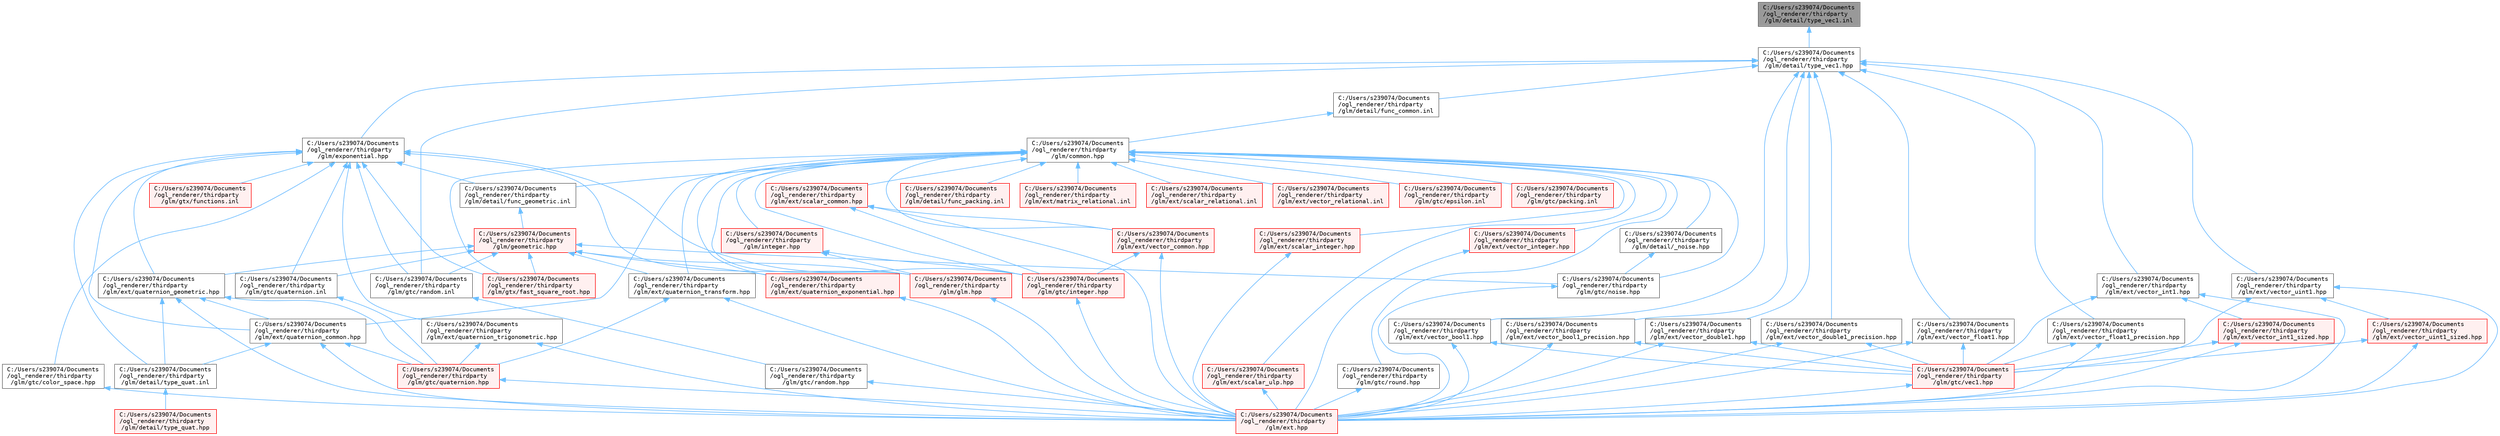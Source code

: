 digraph "C:/Users/s239074/Documents/ogl_renderer/thirdparty/glm/detail/type_vec1.inl"
{
 // LATEX_PDF_SIZE
  bgcolor="transparent";
  edge [fontname=Terminal,fontsize=10,labelfontname=Helvetica,labelfontsize=10];
  node [fontname=Terminal,fontsize=10,shape=box,height=0.2,width=0.4];
  Node1 [label="C:/Users/s239074/Documents\l/ogl_renderer/thirdparty\l/glm/detail/type_vec1.inl",height=0.2,width=0.4,color="gray40", fillcolor="grey60", style="filled", fontcolor="black",tooltip=" "];
  Node1 -> Node2 [dir="back",color="steelblue1",style="solid"];
  Node2 [label="C:/Users/s239074/Documents\l/ogl_renderer/thirdparty\l/glm/detail/type_vec1.hpp",height=0.2,width=0.4,color="grey40", fillcolor="white", style="filled",URL="$type__vec1_8hpp.html",tooltip=" "];
  Node2 -> Node3 [dir="back",color="steelblue1",style="solid"];
  Node3 [label="C:/Users/s239074/Documents\l/ogl_renderer/thirdparty\l/glm/detail/func_common.inl",height=0.2,width=0.4,color="grey40", fillcolor="white", style="filled",URL="$func__common_8inl.html",tooltip=" "];
  Node3 -> Node4 [dir="back",color="steelblue1",style="solid"];
  Node4 [label="C:/Users/s239074/Documents\l/ogl_renderer/thirdparty\l/glm/common.hpp",height=0.2,width=0.4,color="grey40", fillcolor="white", style="filled",URL="$common_8hpp.html",tooltip=" "];
  Node4 -> Node5 [dir="back",color="steelblue1",style="solid"];
  Node5 [label="C:/Users/s239074/Documents\l/ogl_renderer/thirdparty\l/glm/detail/_noise.hpp",height=0.2,width=0.4,color="grey40", fillcolor="white", style="filled",URL="$__noise_8hpp.html",tooltip=" "];
  Node5 -> Node6 [dir="back",color="steelblue1",style="solid"];
  Node6 [label="C:/Users/s239074/Documents\l/ogl_renderer/thirdparty\l/glm/gtc/noise.hpp",height=0.2,width=0.4,color="grey40", fillcolor="white", style="filled",URL="$noise_8hpp.html",tooltip=" "];
  Node6 -> Node7 [dir="back",color="steelblue1",style="solid"];
  Node7 [label="C:/Users/s239074/Documents\l/ogl_renderer/thirdparty\l/glm/ext.hpp",height=0.2,width=0.4,color="red", fillcolor="#FFF0F0", style="filled",URL="$ext_8hpp.html",tooltip=" "];
  Node4 -> Node29 [dir="back",color="steelblue1",style="solid"];
  Node29 [label="C:/Users/s239074/Documents\l/ogl_renderer/thirdparty\l/glm/detail/func_geometric.inl",height=0.2,width=0.4,color="grey40", fillcolor="white", style="filled",URL="$func__geometric_8inl.html",tooltip=" "];
  Node29 -> Node30 [dir="back",color="steelblue1",style="solid"];
  Node30 [label="C:/Users/s239074/Documents\l/ogl_renderer/thirdparty\l/glm/geometric.hpp",height=0.2,width=0.4,color="red", fillcolor="#FFF0F0", style="filled",URL="$geometric_8hpp.html",tooltip=" "];
  Node30 -> Node158 [dir="back",color="steelblue1",style="solid"];
  Node158 [label="C:/Users/s239074/Documents\l/ogl_renderer/thirdparty\l/glm/ext/quaternion_exponential.hpp",height=0.2,width=0.4,color="red", fillcolor="#FFF0F0", style="filled",URL="$quaternion__exponential_8hpp.html",tooltip=" "];
  Node158 -> Node7 [dir="back",color="steelblue1",style="solid"];
  Node30 -> Node159 [dir="back",color="steelblue1",style="solid"];
  Node159 [label="C:/Users/s239074/Documents\l/ogl_renderer/thirdparty\l/glm/ext/quaternion_geometric.hpp",height=0.2,width=0.4,color="grey40", fillcolor="white", style="filled",URL="$quaternion__geometric_8hpp.html",tooltip=" "];
  Node159 -> Node160 [dir="back",color="steelblue1",style="solid"];
  Node160 [label="C:/Users/s239074/Documents\l/ogl_renderer/thirdparty\l/glm/detail/type_quat.inl",height=0.2,width=0.4,color="grey40", fillcolor="white", style="filled",URL="$type__quat_8inl.html",tooltip=" "];
  Node160 -> Node122 [dir="back",color="steelblue1",style="solid"];
  Node122 [label="C:/Users/s239074/Documents\l/ogl_renderer/thirdparty\l/glm/detail/type_quat.hpp",height=0.2,width=0.4,color="red", fillcolor="#FFF0F0", style="filled",URL="$type__quat_8hpp.html",tooltip=" "];
  Node159 -> Node7 [dir="back",color="steelblue1",style="solid"];
  Node159 -> Node161 [dir="back",color="steelblue1",style="solid"];
  Node161 [label="C:/Users/s239074/Documents\l/ogl_renderer/thirdparty\l/glm/ext/quaternion_common.hpp",height=0.2,width=0.4,color="grey40", fillcolor="white", style="filled",URL="$quaternion__common_8hpp.html",tooltip=" "];
  Node161 -> Node160 [dir="back",color="steelblue1",style="solid"];
  Node161 -> Node7 [dir="back",color="steelblue1",style="solid"];
  Node161 -> Node124 [dir="back",color="steelblue1",style="solid"];
  Node124 [label="C:/Users/s239074/Documents\l/ogl_renderer/thirdparty\l/glm/gtc/quaternion.hpp",height=0.2,width=0.4,color="red", fillcolor="#FFF0F0", style="filled",URL="$gtc_2quaternion_8hpp.html",tooltip=" "];
  Node124 -> Node7 [dir="back",color="steelblue1",style="solid"];
  Node159 -> Node124 [dir="back",color="steelblue1",style="solid"];
  Node30 -> Node162 [dir="back",color="steelblue1",style="solid"];
  Node162 [label="C:/Users/s239074/Documents\l/ogl_renderer/thirdparty\l/glm/ext/quaternion_transform.hpp",height=0.2,width=0.4,color="grey40", fillcolor="white", style="filled",URL="$quaternion__transform_8hpp.html",tooltip=" "];
  Node162 -> Node7 [dir="back",color="steelblue1",style="solid"];
  Node162 -> Node124 [dir="back",color="steelblue1",style="solid"];
  Node30 -> Node41 [dir="back",color="steelblue1",style="solid"];
  Node41 [label="C:/Users/s239074/Documents\l/ogl_renderer/thirdparty\l/glm/glm.hpp",height=0.2,width=0.4,color="red", fillcolor="#FFF0F0", style="filled",URL="$glm_8hpp.html",tooltip=" "];
  Node41 -> Node7 [dir="back",color="steelblue1",style="solid"];
  Node30 -> Node6 [dir="back",color="steelblue1",style="solid"];
  Node30 -> Node163 [dir="back",color="steelblue1",style="solid"];
  Node163 [label="C:/Users/s239074/Documents\l/ogl_renderer/thirdparty\l/glm/gtc/quaternion.inl",height=0.2,width=0.4,color="grey40", fillcolor="white", style="filled",URL="$glm_2gtc_2quaternion_8inl.html",tooltip=" "];
  Node163 -> Node124 [dir="back",color="steelblue1",style="solid"];
  Node30 -> Node164 [dir="back",color="steelblue1",style="solid"];
  Node164 [label="C:/Users/s239074/Documents\l/ogl_renderer/thirdparty\l/glm/gtc/random.inl",height=0.2,width=0.4,color="grey40", fillcolor="white", style="filled",URL="$random_8inl.html",tooltip=" "];
  Node164 -> Node165 [dir="back",color="steelblue1",style="solid"];
  Node165 [label="C:/Users/s239074/Documents\l/ogl_renderer/thirdparty\l/glm/gtc/random.hpp",height=0.2,width=0.4,color="grey40", fillcolor="white", style="filled",URL="$random_8hpp.html",tooltip=" "];
  Node165 -> Node7 [dir="back",color="steelblue1",style="solid"];
  Node30 -> Node167 [dir="back",color="steelblue1",style="solid"];
  Node167 [label="C:/Users/s239074/Documents\l/ogl_renderer/thirdparty\l/glm/gtx/fast_square_root.hpp",height=0.2,width=0.4,color="red", fillcolor="#FFF0F0", style="filled",URL="$fast__square__root_8hpp.html",tooltip=" "];
  Node4 -> Node170 [dir="back",color="steelblue1",style="solid"];
  Node170 [label="C:/Users/s239074/Documents\l/ogl_renderer/thirdparty\l/glm/detail/func_packing.inl",height=0.2,width=0.4,color="red", fillcolor="#FFF0F0", style="filled",URL="$func__packing_8inl.html",tooltip=" "];
  Node4 -> Node172 [dir="back",color="steelblue1",style="solid"];
  Node172 [label="C:/Users/s239074/Documents\l/ogl_renderer/thirdparty\l/glm/ext/matrix_relational.inl",height=0.2,width=0.4,color="red", fillcolor="#FFF0F0", style="filled",URL="$matrix__relational_8inl.html",tooltip=" "];
  Node4 -> Node161 [dir="back",color="steelblue1",style="solid"];
  Node4 -> Node158 [dir="back",color="steelblue1",style="solid"];
  Node4 -> Node162 [dir="back",color="steelblue1",style="solid"];
  Node4 -> Node174 [dir="back",color="steelblue1",style="solid"];
  Node174 [label="C:/Users/s239074/Documents\l/ogl_renderer/thirdparty\l/glm/ext/scalar_common.hpp",height=0.2,width=0.4,color="red", fillcolor="#FFF0F0", style="filled",URL="$scalar__common_8hpp.html",tooltip=" "];
  Node174 -> Node7 [dir="back",color="steelblue1",style="solid"];
  Node174 -> Node175 [dir="back",color="steelblue1",style="solid"];
  Node175 [label="C:/Users/s239074/Documents\l/ogl_renderer/thirdparty\l/glm/ext/vector_common.hpp",height=0.2,width=0.4,color="red", fillcolor="#FFF0F0", style="filled",URL="$vector__common_8hpp.html",tooltip=" "];
  Node175 -> Node7 [dir="back",color="steelblue1",style="solid"];
  Node175 -> Node176 [dir="back",color="steelblue1",style="solid"];
  Node176 [label="C:/Users/s239074/Documents\l/ogl_renderer/thirdparty\l/glm/gtc/integer.hpp",height=0.2,width=0.4,color="red", fillcolor="#FFF0F0", style="filled",URL="$gtc_2integer_8hpp.html",tooltip=" "];
  Node176 -> Node7 [dir="back",color="steelblue1",style="solid"];
  Node174 -> Node176 [dir="back",color="steelblue1",style="solid"];
  Node4 -> Node179 [dir="back",color="steelblue1",style="solid"];
  Node179 [label="C:/Users/s239074/Documents\l/ogl_renderer/thirdparty\l/glm/ext/scalar_integer.hpp",height=0.2,width=0.4,color="red", fillcolor="#FFF0F0", style="filled",URL="$scalar__integer_8hpp.html",tooltip=" "];
  Node179 -> Node7 [dir="back",color="steelblue1",style="solid"];
  Node4 -> Node184 [dir="back",color="steelblue1",style="solid"];
  Node184 [label="C:/Users/s239074/Documents\l/ogl_renderer/thirdparty\l/glm/ext/scalar_relational.inl",height=0.2,width=0.4,color="red", fillcolor="#FFF0F0", style="filled",URL="$ext_2scalar__relational_8inl.html",tooltip=" "];
  Node4 -> Node188 [dir="back",color="steelblue1",style="solid"];
  Node188 [label="C:/Users/s239074/Documents\l/ogl_renderer/thirdparty\l/glm/ext/scalar_ulp.hpp",height=0.2,width=0.4,color="red", fillcolor="#FFF0F0", style="filled",URL="$scalar__ulp_8hpp.html",tooltip=" "];
  Node188 -> Node7 [dir="back",color="steelblue1",style="solid"];
  Node4 -> Node175 [dir="back",color="steelblue1",style="solid"];
  Node4 -> Node181 [dir="back",color="steelblue1",style="solid"];
  Node181 [label="C:/Users/s239074/Documents\l/ogl_renderer/thirdparty\l/glm/ext/vector_integer.hpp",height=0.2,width=0.4,color="red", fillcolor="#FFF0F0", style="filled",URL="$vector__integer_8hpp.html",tooltip=" "];
  Node181 -> Node7 [dir="back",color="steelblue1",style="solid"];
  Node4 -> Node192 [dir="back",color="steelblue1",style="solid"];
  Node192 [label="C:/Users/s239074/Documents\l/ogl_renderer/thirdparty\l/glm/ext/vector_relational.inl",height=0.2,width=0.4,color="red", fillcolor="#FFF0F0", style="filled",URL="$vector__relational_8inl.html",tooltip=" "];
  Node4 -> Node41 [dir="back",color="steelblue1",style="solid"];
  Node4 -> Node195 [dir="back",color="steelblue1",style="solid"];
  Node195 [label="C:/Users/s239074/Documents\l/ogl_renderer/thirdparty\l/glm/gtc/epsilon.inl",height=0.2,width=0.4,color="red", fillcolor="#FFF0F0", style="filled",URL="$epsilon_8inl.html",tooltip=" "];
  Node4 -> Node176 [dir="back",color="steelblue1",style="solid"];
  Node4 -> Node6 [dir="back",color="steelblue1",style="solid"];
  Node4 -> Node186 [dir="back",color="steelblue1",style="solid"];
  Node186 [label="C:/Users/s239074/Documents\l/ogl_renderer/thirdparty\l/glm/gtc/packing.inl",height=0.2,width=0.4,color="red", fillcolor="#FFF0F0", style="filled",URL="$packing_8inl.html",tooltip=" "];
  Node4 -> Node183 [dir="back",color="steelblue1",style="solid"];
  Node183 [label="C:/Users/s239074/Documents\l/ogl_renderer/thirdparty\l/glm/gtc/round.hpp",height=0.2,width=0.4,color="grey40", fillcolor="white", style="filled",URL="$round_8hpp.html",tooltip=" "];
  Node183 -> Node7 [dir="back",color="steelblue1",style="solid"];
  Node4 -> Node167 [dir="back",color="steelblue1",style="solid"];
  Node4 -> Node199 [dir="back",color="steelblue1",style="solid"];
  Node199 [label="C:/Users/s239074/Documents\l/ogl_renderer/thirdparty\l/glm/integer.hpp",height=0.2,width=0.4,color="red", fillcolor="#FFF0F0", style="filled",URL="$integer_8hpp.html",tooltip=" "];
  Node199 -> Node41 [dir="back",color="steelblue1",style="solid"];
  Node199 -> Node176 [dir="back",color="steelblue1",style="solid"];
  Node2 -> Node201 [dir="back",color="steelblue1",style="solid"];
  Node201 [label="C:/Users/s239074/Documents\l/ogl_renderer/thirdparty\l/glm/exponential.hpp",height=0.2,width=0.4,color="grey40", fillcolor="white", style="filled",URL="$exponential_8hpp.html",tooltip=" "];
  Node201 -> Node29 [dir="back",color="steelblue1",style="solid"];
  Node201 -> Node160 [dir="back",color="steelblue1",style="solid"];
  Node201 -> Node161 [dir="back",color="steelblue1",style="solid"];
  Node201 -> Node159 [dir="back",color="steelblue1",style="solid"];
  Node201 -> Node194 [dir="back",color="steelblue1",style="solid"];
  Node194 [label="C:/Users/s239074/Documents\l/ogl_renderer/thirdparty\l/glm/ext/quaternion_trigonometric.hpp",height=0.2,width=0.4,color="grey40", fillcolor="white", style="filled",URL="$quaternion__trigonometric_8hpp.html",tooltip=" "];
  Node194 -> Node7 [dir="back",color="steelblue1",style="solid"];
  Node194 -> Node124 [dir="back",color="steelblue1",style="solid"];
  Node201 -> Node41 [dir="back",color="steelblue1",style="solid"];
  Node201 -> Node202 [dir="back",color="steelblue1",style="solid"];
  Node202 [label="C:/Users/s239074/Documents\l/ogl_renderer/thirdparty\l/glm/gtc/color_space.hpp",height=0.2,width=0.4,color="grey40", fillcolor="white", style="filled",URL="$gtc_2color__space_8hpp.html",tooltip=" "];
  Node202 -> Node7 [dir="back",color="steelblue1",style="solid"];
  Node201 -> Node176 [dir="back",color="steelblue1",style="solid"];
  Node201 -> Node163 [dir="back",color="steelblue1",style="solid"];
  Node201 -> Node164 [dir="back",color="steelblue1",style="solid"];
  Node201 -> Node167 [dir="back",color="steelblue1",style="solid"];
  Node201 -> Node203 [dir="back",color="steelblue1",style="solid"];
  Node203 [label="C:/Users/s239074/Documents\l/ogl_renderer/thirdparty\l/glm/gtx/functions.inl",height=0.2,width=0.4,color="red", fillcolor="#FFF0F0", style="filled",URL="$functions_8inl.html",tooltip=" "];
  Node2 -> Node205 [dir="back",color="steelblue1",style="solid"];
  Node205 [label="C:/Users/s239074/Documents\l/ogl_renderer/thirdparty\l/glm/ext/vector_bool1.hpp",height=0.2,width=0.4,color="grey40", fillcolor="white", style="filled",URL="$vector__bool1_8hpp.html",tooltip=" "];
  Node205 -> Node7 [dir="back",color="steelblue1",style="solid"];
  Node205 -> Node206 [dir="back",color="steelblue1",style="solid"];
  Node206 [label="C:/Users/s239074/Documents\l/ogl_renderer/thirdparty\l/glm/gtc/vec1.hpp",height=0.2,width=0.4,color="red", fillcolor="#FFF0F0", style="filled",URL="$vec1_8hpp.html",tooltip=" "];
  Node206 -> Node7 [dir="back",color="steelblue1",style="solid"];
  Node2 -> Node207 [dir="back",color="steelblue1",style="solid"];
  Node207 [label="C:/Users/s239074/Documents\l/ogl_renderer/thirdparty\l/glm/ext/vector_bool1_precision.hpp",height=0.2,width=0.4,color="grey40", fillcolor="white", style="filled",URL="$vector__bool1__precision_8hpp.html",tooltip=" "];
  Node207 -> Node7 [dir="back",color="steelblue1",style="solid"];
  Node207 -> Node206 [dir="back",color="steelblue1",style="solid"];
  Node2 -> Node208 [dir="back",color="steelblue1",style="solid"];
  Node208 [label="C:/Users/s239074/Documents\l/ogl_renderer/thirdparty\l/glm/ext/vector_double1.hpp",height=0.2,width=0.4,color="grey40", fillcolor="white", style="filled",URL="$vector__double1_8hpp.html",tooltip=" "];
  Node208 -> Node7 [dir="back",color="steelblue1",style="solid"];
  Node208 -> Node206 [dir="back",color="steelblue1",style="solid"];
  Node2 -> Node209 [dir="back",color="steelblue1",style="solid"];
  Node209 [label="C:/Users/s239074/Documents\l/ogl_renderer/thirdparty\l/glm/ext/vector_double1_precision.hpp",height=0.2,width=0.4,color="grey40", fillcolor="white", style="filled",URL="$vector__double1__precision_8hpp.html",tooltip=" "];
  Node209 -> Node7 [dir="back",color="steelblue1",style="solid"];
  Node209 -> Node206 [dir="back",color="steelblue1",style="solid"];
  Node2 -> Node210 [dir="back",color="steelblue1",style="solid"];
  Node210 [label="C:/Users/s239074/Documents\l/ogl_renderer/thirdparty\l/glm/ext/vector_float1.hpp",height=0.2,width=0.4,color="grey40", fillcolor="white", style="filled",URL="$vector__float1_8hpp.html",tooltip=" "];
  Node210 -> Node7 [dir="back",color="steelblue1",style="solid"];
  Node210 -> Node206 [dir="back",color="steelblue1",style="solid"];
  Node2 -> Node211 [dir="back",color="steelblue1",style="solid"];
  Node211 [label="C:/Users/s239074/Documents\l/ogl_renderer/thirdparty\l/glm/ext/vector_float1_precision.hpp",height=0.2,width=0.4,color="grey40", fillcolor="white", style="filled",URL="$vector__float1__precision_8hpp.html",tooltip=" "];
  Node211 -> Node7 [dir="back",color="steelblue1",style="solid"];
  Node211 -> Node206 [dir="back",color="steelblue1",style="solid"];
  Node2 -> Node212 [dir="back",color="steelblue1",style="solid"];
  Node212 [label="C:/Users/s239074/Documents\l/ogl_renderer/thirdparty\l/glm/ext/vector_int1.hpp",height=0.2,width=0.4,color="grey40", fillcolor="white", style="filled",URL="$vector__int1_8hpp.html",tooltip=" "];
  Node212 -> Node7 [dir="back",color="steelblue1",style="solid"];
  Node212 -> Node213 [dir="back",color="steelblue1",style="solid"];
  Node213 [label="C:/Users/s239074/Documents\l/ogl_renderer/thirdparty\l/glm/ext/vector_int1_sized.hpp",height=0.2,width=0.4,color="red", fillcolor="#FFF0F0", style="filled",URL="$vector__int1__sized_8hpp.html",tooltip=" "];
  Node213 -> Node7 [dir="back",color="steelblue1",style="solid"];
  Node213 -> Node206 [dir="back",color="steelblue1",style="solid"];
  Node212 -> Node206 [dir="back",color="steelblue1",style="solid"];
  Node2 -> Node214 [dir="back",color="steelblue1",style="solid"];
  Node214 [label="C:/Users/s239074/Documents\l/ogl_renderer/thirdparty\l/glm/ext/vector_uint1.hpp",height=0.2,width=0.4,color="grey40", fillcolor="white", style="filled",URL="$vector__uint1_8hpp.html",tooltip=" "];
  Node214 -> Node7 [dir="back",color="steelblue1",style="solid"];
  Node214 -> Node215 [dir="back",color="steelblue1",style="solid"];
  Node215 [label="C:/Users/s239074/Documents\l/ogl_renderer/thirdparty\l/glm/ext/vector_uint1_sized.hpp",height=0.2,width=0.4,color="red", fillcolor="#FFF0F0", style="filled",URL="$vector__uint1__sized_8hpp.html",tooltip=" "];
  Node215 -> Node7 [dir="back",color="steelblue1",style="solid"];
  Node215 -> Node206 [dir="back",color="steelblue1",style="solid"];
  Node214 -> Node206 [dir="back",color="steelblue1",style="solid"];
  Node2 -> Node164 [dir="back",color="steelblue1",style="solid"];
}
